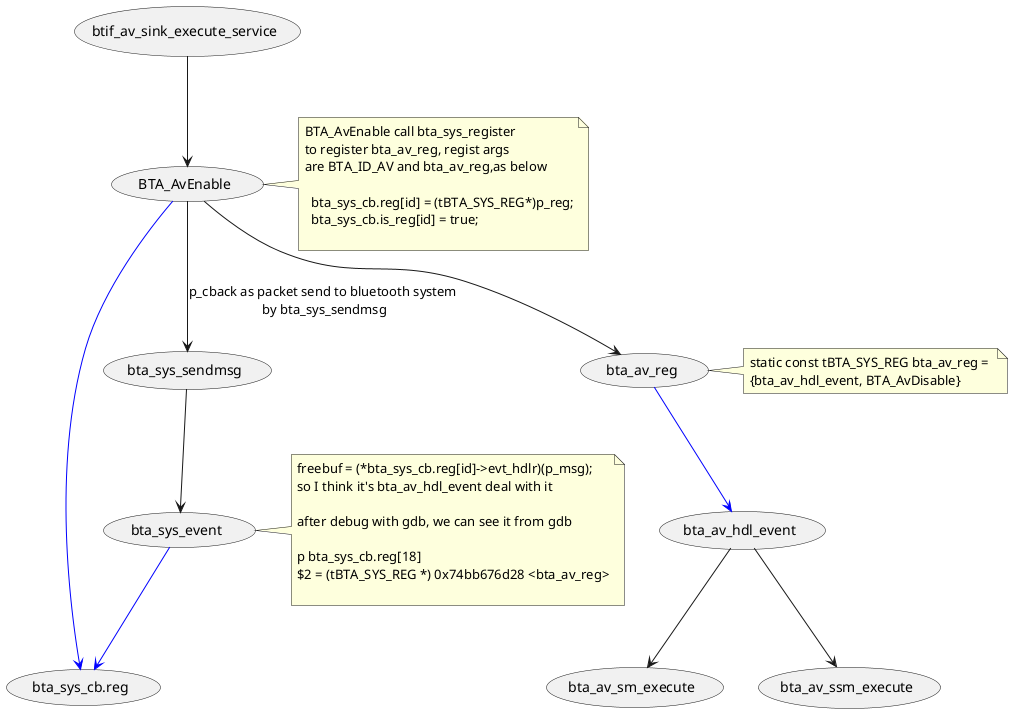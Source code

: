 @startuml

(btif_av_sink_execute_service)-->(BTA_AvEnable)
(bta_sys_event)-->(bta_sys_cb.reg) #Blue
(BTA_AvEnable)->(bta_sys_cb.reg) #Blue

(BTA_AvEnable)-->(bta_av_reg)
(BTA_AvEnable)-->(bta_sys_sendmsg) : p_cback as packet send to bluetooth system\n by bta_sys_sendmsg
(bta_sys_sendmsg)-->(bta_sys_event)

(bta_av_reg)-->(bta_av_hdl_event) #Blue
(bta_av_hdl_event)-->(bta_av_sm_execute)
(bta_av_hdl_event)-->(bta_av_ssm_execute)

note right of (BTA_AvEnable)
BTA_AvEnable call bta_sys_register
to register bta_av_reg, regist args 
are BTA_ID_AV and bta_av_reg,as below

  bta_sys_cb.reg[id] = (tBTA_SYS_REG*)p_reg;
  bta_sys_cb.is_reg[id] = true;

end note

note right of (bta_av_reg)
static const tBTA_SYS_REG bta_av_reg = 
{bta_av_hdl_event, BTA_AvDisable}
end note

note right of (bta_sys_event)
freebuf = (*bta_sys_cb.reg[id]->evt_hdlr)(p_msg);
so I think it's bta_av_hdl_event deal with it

after debug with gdb, we can see it from gdb

p bta_sys_cb.reg[18]
$2 = (tBTA_SYS_REG *) 0x74bb676d28 <bta_av_reg>

end note

@enduml